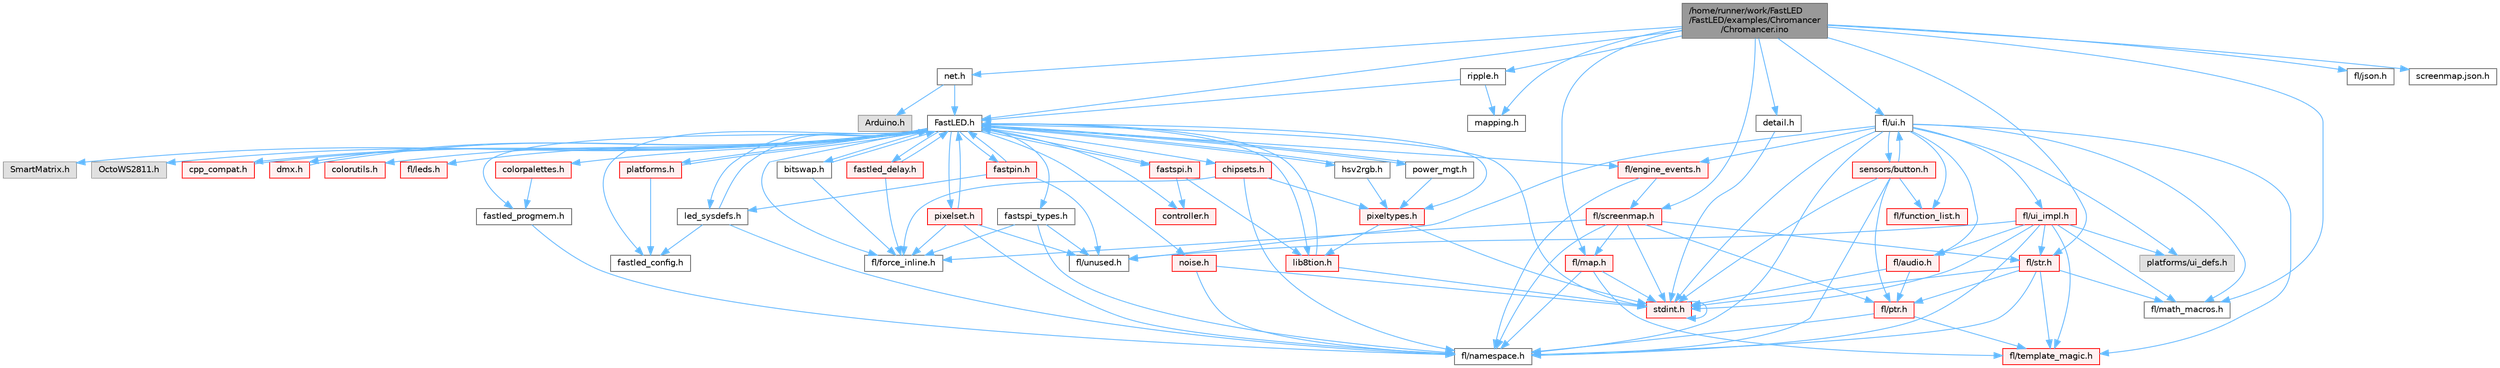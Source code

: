 digraph "/home/runner/work/FastLED/FastLED/examples/Chromancer/Chromancer.ino"
{
 // INTERACTIVE_SVG=YES
 // LATEX_PDF_SIZE
  bgcolor="transparent";
  edge [fontname=Helvetica,fontsize=10,labelfontname=Helvetica,labelfontsize=10];
  node [fontname=Helvetica,fontsize=10,shape=box,height=0.2,width=0.4];
  Node1 [id="Node000001",label="/home/runner/work/FastLED\l/FastLED/examples/Chromancer\l/Chromancer.ino",height=0.2,width=0.4,color="gray40", fillcolor="grey60", style="filled", fontcolor="black",tooltip=" "];
  Node1 -> Node2 [id="edge1_Node000001_Node000002",color="steelblue1",style="solid",tooltip=" "];
  Node2 [id="Node000002",label="mapping.h",height=0.2,width=0.4,color="grey40", fillcolor="white", style="filled",URL="$de/d0c/mapping_8h.html",tooltip=" "];
  Node1 -> Node3 [id="edge2_Node000001_Node000003",color="steelblue1",style="solid",tooltip=" "];
  Node3 [id="Node000003",label="net.h",height=0.2,width=0.4,color="grey40", fillcolor="white", style="filled",URL="$d7/d97/net_8h.html",tooltip=" "];
  Node3 -> Node4 [id="edge3_Node000003_Node000004",color="steelblue1",style="solid",tooltip=" "];
  Node4 [id="Node000004",label="Arduino.h",height=0.2,width=0.4,color="grey60", fillcolor="#E0E0E0", style="filled",tooltip=" "];
  Node3 -> Node5 [id="edge4_Node000003_Node000005",color="steelblue1",style="solid",tooltip=" "];
  Node5 [id="Node000005",label="FastLED.h",height=0.2,width=0.4,color="grey40", fillcolor="white", style="filled",URL="$db/d97/_fast_l_e_d_8h.html",tooltip="central include file for FastLED, defines the CFastLED class/object"];
  Node5 -> Node6 [id="edge5_Node000005_Node000006",color="steelblue1",style="solid",tooltip=" "];
  Node6 [id="Node000006",label="stdint.h",height=0.2,width=0.4,color="red", fillcolor="#FFF0F0", style="filled",URL="$df/dd8/stdint_8h.html",tooltip=" "];
  Node6 -> Node6 [id="edge6_Node000006_Node000006",color="steelblue1",style="solid",tooltip=" "];
  Node5 -> Node8 [id="edge7_Node000005_Node000008",color="steelblue1",style="solid",tooltip=" "];
  Node8 [id="Node000008",label="SmartMatrix.h",height=0.2,width=0.4,color="grey60", fillcolor="#E0E0E0", style="filled",tooltip=" "];
  Node5 -> Node9 [id="edge8_Node000005_Node000009",color="steelblue1",style="solid",tooltip=" "];
  Node9 [id="Node000009",label="OctoWS2811.h",height=0.2,width=0.4,color="grey60", fillcolor="#E0E0E0", style="filled",tooltip=" "];
  Node5 -> Node10 [id="edge9_Node000005_Node000010",color="steelblue1",style="solid",tooltip=" "];
  Node10 [id="Node000010",label="fl/force_inline.h",height=0.2,width=0.4,color="grey40", fillcolor="white", style="filled",URL="$d4/d64/force__inline_8h.html",tooltip=" "];
  Node5 -> Node11 [id="edge10_Node000005_Node000011",color="steelblue1",style="solid",tooltip=" "];
  Node11 [id="Node000011",label="cpp_compat.h",height=0.2,width=0.4,color="red", fillcolor="#FFF0F0", style="filled",URL="$d9/d13/cpp__compat_8h.html",tooltip="Compatibility functions based on C++ version."];
  Node11 -> Node5 [id="edge11_Node000011_Node000005",color="steelblue1",style="solid",tooltip=" "];
  Node5 -> Node13 [id="edge12_Node000005_Node000013",color="steelblue1",style="solid",tooltip=" "];
  Node13 [id="Node000013",label="fastled_config.h",height=0.2,width=0.4,color="grey40", fillcolor="white", style="filled",URL="$d5/d11/fastled__config_8h.html",tooltip="Contains definitions that can be used to configure FastLED at compile time."];
  Node5 -> Node14 [id="edge13_Node000005_Node000014",color="steelblue1",style="solid",tooltip=" "];
  Node14 [id="Node000014",label="led_sysdefs.h",height=0.2,width=0.4,color="grey40", fillcolor="white", style="filled",URL="$d9/d3e/led__sysdefs_8h.html",tooltip="Determines which platform system definitions to include."];
  Node14 -> Node5 [id="edge14_Node000014_Node000005",color="steelblue1",style="solid",tooltip=" "];
  Node14 -> Node13 [id="edge15_Node000014_Node000013",color="steelblue1",style="solid",tooltip=" "];
  Node14 -> Node15 [id="edge16_Node000014_Node000015",color="steelblue1",style="solid",tooltip=" "];
  Node15 [id="Node000015",label="fl/namespace.h",height=0.2,width=0.4,color="grey40", fillcolor="white", style="filled",URL="$df/d2a/namespace_8h.html",tooltip="Implements the FastLED namespace macros."];
  Node5 -> Node16 [id="edge17_Node000005_Node000016",color="steelblue1",style="solid",tooltip=" "];
  Node16 [id="Node000016",label="fastled_delay.h",height=0.2,width=0.4,color="red", fillcolor="#FFF0F0", style="filled",URL="$d0/da8/fastled__delay_8h.html",tooltip="Utility functions and classes for managing delay cycles."];
  Node16 -> Node5 [id="edge18_Node000016_Node000005",color="steelblue1",style="solid",tooltip=" "];
  Node16 -> Node10 [id="edge19_Node000016_Node000010",color="steelblue1",style="solid",tooltip=" "];
  Node5 -> Node18 [id="edge20_Node000005_Node000018",color="steelblue1",style="solid",tooltip=" "];
  Node18 [id="Node000018",label="bitswap.h",height=0.2,width=0.4,color="grey40", fillcolor="white", style="filled",URL="$de/ded/bitswap_8h.html",tooltip="Functions for doing a rotation of bits/bytes used by parallel output."];
  Node18 -> Node5 [id="edge21_Node000018_Node000005",color="steelblue1",style="solid",tooltip=" "];
  Node18 -> Node10 [id="edge22_Node000018_Node000010",color="steelblue1",style="solid",tooltip=" "];
  Node5 -> Node19 [id="edge23_Node000005_Node000019",color="steelblue1",style="solid",tooltip=" "];
  Node19 [id="Node000019",label="controller.h",height=0.2,width=0.4,color="red", fillcolor="#FFF0F0", style="filled",URL="$d2/dd9/controller_8h.html",tooltip="deprecated: base definitions used by led controllers for writing out led data"];
  Node5 -> Node73 [id="edge24_Node000005_Node000073",color="steelblue1",style="solid",tooltip=" "];
  Node73 [id="Node000073",label="fastpin.h",height=0.2,width=0.4,color="red", fillcolor="#FFF0F0", style="filled",URL="$db/d65/fastpin_8h.html",tooltip="Class base definitions for defining fast pin access."];
  Node73 -> Node5 [id="edge25_Node000073_Node000005",color="steelblue1",style="solid",tooltip=" "];
  Node73 -> Node14 [id="edge26_Node000073_Node000014",color="steelblue1",style="solid",tooltip=" "];
  Node73 -> Node40 [id="edge27_Node000073_Node000040",color="steelblue1",style="solid",tooltip=" "];
  Node40 [id="Node000040",label="fl/unused.h",height=0.2,width=0.4,color="grey40", fillcolor="white", style="filled",URL="$d8/d4b/unused_8h.html",tooltip=" "];
  Node5 -> Node74 [id="edge28_Node000005_Node000074",color="steelblue1",style="solid",tooltip=" "];
  Node74 [id="Node000074",label="fastspi_types.h",height=0.2,width=0.4,color="grey40", fillcolor="white", style="filled",URL="$d2/ddb/fastspi__types_8h.html",tooltip="Data types and constants used by SPI interfaces."];
  Node74 -> Node10 [id="edge29_Node000074_Node000010",color="steelblue1",style="solid",tooltip=" "];
  Node74 -> Node15 [id="edge30_Node000074_Node000015",color="steelblue1",style="solid",tooltip=" "];
  Node74 -> Node40 [id="edge31_Node000074_Node000040",color="steelblue1",style="solid",tooltip=" "];
  Node5 -> Node75 [id="edge32_Node000005_Node000075",color="steelblue1",style="solid",tooltip=" "];
  Node75 [id="Node000075",label="dmx.h",height=0.2,width=0.4,color="red", fillcolor="#FFF0F0", style="filled",URL="$d3/de1/dmx_8h.html",tooltip="Defines the DMX512-based LED controllers."];
  Node75 -> Node5 [id="edge33_Node000075_Node000005",color="steelblue1",style="solid",tooltip=" "];
  Node5 -> Node78 [id="edge34_Node000005_Node000078",color="steelblue1",style="solid",tooltip=" "];
  Node78 [id="Node000078",label="platforms.h",height=0.2,width=0.4,color="red", fillcolor="#FFF0F0", style="filled",URL="$da/dc9/platforms_8h.html",tooltip="Determines which platforms headers to include."];
  Node78 -> Node5 [id="edge35_Node000078_Node000005",color="steelblue1",style="solid",tooltip=" "];
  Node78 -> Node13 [id="edge36_Node000078_Node000013",color="steelblue1",style="solid",tooltip=" "];
  Node5 -> Node80 [id="edge37_Node000005_Node000080",color="steelblue1",style="solid",tooltip=" "];
  Node80 [id="Node000080",label="fastled_progmem.h",height=0.2,width=0.4,color="grey40", fillcolor="white", style="filled",URL="$df/dab/fastled__progmem_8h.html",tooltip="Wrapper definitions to allow seamless use of PROGMEM in environments that have it."];
  Node80 -> Node15 [id="edge38_Node000080_Node000015",color="steelblue1",style="solid",tooltip=" "];
  Node5 -> Node22 [id="edge39_Node000005_Node000022",color="steelblue1",style="solid",tooltip=" "];
  Node22 [id="Node000022",label="lib8tion.h",height=0.2,width=0.4,color="red", fillcolor="#FFF0F0", style="filled",URL="$df/da5/lib8tion_8h.html",tooltip="Fast, efficient 8-bit math functions specifically designed for high-performance LED programming."];
  Node22 -> Node5 [id="edge40_Node000022_Node000005",color="steelblue1",style="solid",tooltip=" "];
  Node22 -> Node6 [id="edge41_Node000022_Node000006",color="steelblue1",style="solid",tooltip=" "];
  Node5 -> Node21 [id="edge42_Node000005_Node000021",color="steelblue1",style="solid",tooltip=" "];
  Node21 [id="Node000021",label="pixeltypes.h",height=0.2,width=0.4,color="red", fillcolor="#FFF0F0", style="filled",URL="$d2/dba/pixeltypes_8h.html",tooltip="Includes defintions for RGB and HSV pixels."];
  Node21 -> Node6 [id="edge43_Node000021_Node000006",color="steelblue1",style="solid",tooltip=" "];
  Node21 -> Node22 [id="edge44_Node000021_Node000022",color="steelblue1",style="solid",tooltip=" "];
  Node5 -> Node81 [id="edge45_Node000005_Node000081",color="steelblue1",style="solid",tooltip=" "];
  Node81 [id="Node000081",label="hsv2rgb.h",height=0.2,width=0.4,color="grey40", fillcolor="white", style="filled",URL="$de/d9a/hsv2rgb_8h.html",tooltip="Functions to convert from the HSV colorspace to the RGB colorspace."];
  Node81 -> Node5 [id="edge46_Node000081_Node000005",color="steelblue1",style="solid",tooltip=" "];
  Node81 -> Node21 [id="edge47_Node000081_Node000021",color="steelblue1",style="solid",tooltip=" "];
  Node5 -> Node82 [id="edge48_Node000005_Node000082",color="steelblue1",style="solid",tooltip=" "];
  Node82 [id="Node000082",label="colorutils.h",height=0.2,width=0.4,color="red", fillcolor="#FFF0F0", style="filled",URL="$d1/dfb/colorutils_8h.html",tooltip=" "];
  Node5 -> Node87 [id="edge49_Node000005_Node000087",color="steelblue1",style="solid",tooltip=" "];
  Node87 [id="Node000087",label="pixelset.h",height=0.2,width=0.4,color="red", fillcolor="#FFF0F0", style="filled",URL="$d4/d46/pixelset_8h.html",tooltip="Declares classes for managing logical groups of LEDs."];
  Node87 -> Node10 [id="edge50_Node000087_Node000010",color="steelblue1",style="solid",tooltip=" "];
  Node87 -> Node15 [id="edge51_Node000087_Node000015",color="steelblue1",style="solid",tooltip=" "];
  Node87 -> Node40 [id="edge52_Node000087_Node000040",color="steelblue1",style="solid",tooltip=" "];
  Node87 -> Node5 [id="edge53_Node000087_Node000005",color="steelblue1",style="solid",tooltip=" "];
  Node5 -> Node88 [id="edge54_Node000005_Node000088",color="steelblue1",style="solid",tooltip=" "];
  Node88 [id="Node000088",label="colorpalettes.h",height=0.2,width=0.4,color="red", fillcolor="#FFF0F0", style="filled",URL="$dc/dcc/colorpalettes_8h.html",tooltip="Declarations for the predefined color palettes supplied by FastLED."];
  Node88 -> Node80 [id="edge55_Node000088_Node000080",color="steelblue1",style="solid",tooltip=" "];
  Node5 -> Node89 [id="edge56_Node000005_Node000089",color="steelblue1",style="solid",tooltip=" "];
  Node89 [id="Node000089",label="noise.h",height=0.2,width=0.4,color="red", fillcolor="#FFF0F0", style="filled",URL="$d1/d31/noise_8h.html",tooltip="Functions to generate and fill arrays with noise."];
  Node89 -> Node6 [id="edge57_Node000089_Node000006",color="steelblue1",style="solid",tooltip=" "];
  Node89 -> Node15 [id="edge58_Node000089_Node000015",color="steelblue1",style="solid",tooltip=" "];
  Node5 -> Node90 [id="edge59_Node000005_Node000090",color="steelblue1",style="solid",tooltip=" "];
  Node90 [id="Node000090",label="power_mgt.h",height=0.2,width=0.4,color="grey40", fillcolor="white", style="filled",URL="$dc/d5b/power__mgt_8h.html",tooltip="Functions to limit the power used by FastLED."];
  Node90 -> Node5 [id="edge60_Node000090_Node000005",color="steelblue1",style="solid",tooltip=" "];
  Node90 -> Node21 [id="edge61_Node000090_Node000021",color="steelblue1",style="solid",tooltip=" "];
  Node5 -> Node91 [id="edge62_Node000005_Node000091",color="steelblue1",style="solid",tooltip=" "];
  Node91 [id="Node000091",label="fastspi.h",height=0.2,width=0.4,color="red", fillcolor="#FFF0F0", style="filled",URL="$d6/ddc/fastspi_8h.html",tooltip="Serial peripheral interface (SPI) definitions per platform."];
  Node91 -> Node5 [id="edge63_Node000091_Node000005",color="steelblue1",style="solid",tooltip=" "];
  Node91 -> Node19 [id="edge64_Node000091_Node000019",color="steelblue1",style="solid",tooltip=" "];
  Node91 -> Node22 [id="edge65_Node000091_Node000022",color="steelblue1",style="solid",tooltip=" "];
  Node5 -> Node93 [id="edge66_Node000005_Node000093",color="steelblue1",style="solid",tooltip=" "];
  Node93 [id="Node000093",label="chipsets.h",height=0.2,width=0.4,color="red", fillcolor="#FFF0F0", style="filled",URL="$db/d66/chipsets_8h.html",tooltip="Contains the bulk of the definitions for the various LED chipsets supported."];
  Node93 -> Node21 [id="edge67_Node000093_Node000021",color="steelblue1",style="solid",tooltip=" "];
  Node93 -> Node10 [id="edge68_Node000093_Node000010",color="steelblue1",style="solid",tooltip=" "];
  Node93 -> Node15 [id="edge69_Node000093_Node000015",color="steelblue1",style="solid",tooltip=" "];
  Node5 -> Node62 [id="edge70_Node000005_Node000062",color="steelblue1",style="solid",tooltip=" "];
  Node62 [id="Node000062",label="fl/engine_events.h",height=0.2,width=0.4,color="red", fillcolor="#FFF0F0", style="filled",URL="$db/dc0/engine__events_8h.html",tooltip=" "];
  Node62 -> Node15 [id="edge71_Node000062_Node000015",color="steelblue1",style="solid",tooltip=" "];
  Node62 -> Node63 [id="edge72_Node000062_Node000063",color="steelblue1",style="solid",tooltip=" "];
  Node63 [id="Node000063",label="fl/screenmap.h",height=0.2,width=0.4,color="red", fillcolor="#FFF0F0", style="filled",URL="$d7/d97/screenmap_8h.html",tooltip=" "];
  Node63 -> Node6 [id="edge73_Node000063_Node000006",color="steelblue1",style="solid",tooltip=" "];
  Node63 -> Node10 [id="edge74_Node000063_Node000010",color="steelblue1",style="solid",tooltip=" "];
  Node63 -> Node34 [id="edge75_Node000063_Node000034",color="steelblue1",style="solid",tooltip=" "];
  Node34 [id="Node000034",label="fl/ptr.h",height=0.2,width=0.4,color="red", fillcolor="#FFF0F0", style="filled",URL="$dd/d98/ptr_8h.html",tooltip=" "];
  Node34 -> Node15 [id="edge76_Node000034_Node000015",color="steelblue1",style="solid",tooltip=" "];
  Node34 -> Node42 [id="edge77_Node000034_Node000042",color="steelblue1",style="solid",tooltip=" "];
  Node42 [id="Node000042",label="fl/template_magic.h",height=0.2,width=0.4,color="red", fillcolor="#FFF0F0", style="filled",URL="$d8/d0c/template__magic_8h.html",tooltip=" "];
  Node63 -> Node65 [id="edge78_Node000063_Node000065",color="steelblue1",style="solid",tooltip=" "];
  Node65 [id="Node000065",label="fl/map.h",height=0.2,width=0.4,color="red", fillcolor="#FFF0F0", style="filled",URL="$dc/db7/map_8h.html",tooltip=" "];
  Node65 -> Node6 [id="edge79_Node000065_Node000006",color="steelblue1",style="solid",tooltip=" "];
  Node65 -> Node15 [id="edge80_Node000065_Node000015",color="steelblue1",style="solid",tooltip=" "];
  Node65 -> Node42 [id="edge81_Node000065_Node000042",color="steelblue1",style="solid",tooltip=" "];
  Node63 -> Node15 [id="edge82_Node000063_Node000015",color="steelblue1",style="solid",tooltip=" "];
  Node63 -> Node28 [id="edge83_Node000063_Node000028",color="steelblue1",style="solid",tooltip=" "];
  Node28 [id="Node000028",label="fl/str.h",height=0.2,width=0.4,color="red", fillcolor="#FFF0F0", style="filled",URL="$d1/d93/str_8h.html",tooltip=" "];
  Node28 -> Node6 [id="edge84_Node000028_Node000006",color="steelblue1",style="solid",tooltip=" "];
  Node28 -> Node33 [id="edge85_Node000028_Node000033",color="steelblue1",style="solid",tooltip=" "];
  Node33 [id="Node000033",label="fl/math_macros.h",height=0.2,width=0.4,color="grey40", fillcolor="white", style="filled",URL="$d8/db8/math__macros_8h.html",tooltip=" "];
  Node28 -> Node15 [id="edge86_Node000028_Node000015",color="steelblue1",style="solid",tooltip=" "];
  Node28 -> Node34 [id="edge87_Node000028_Node000034",color="steelblue1",style="solid",tooltip=" "];
  Node28 -> Node42 [id="edge88_Node000028_Node000042",color="steelblue1",style="solid",tooltip=" "];
  Node5 -> Node94 [id="edge89_Node000005_Node000094",color="steelblue1",style="solid",tooltip=" "];
  Node94 [id="Node000094",label="fl/leds.h",height=0.2,width=0.4,color="red", fillcolor="#FFF0F0", style="filled",URL="$da/d78/leds_8h.html",tooltip=" "];
  Node1 -> Node95 [id="edge90_Node000001_Node000095",color="steelblue1",style="solid",tooltip=" "];
  Node95 [id="Node000095",label="ripple.h",height=0.2,width=0.4,color="grey40", fillcolor="white", style="filled",URL="$de/de3/ripple_8h.html",tooltip=" "];
  Node95 -> Node5 [id="edge91_Node000095_Node000005",color="steelblue1",style="solid",tooltip=" "];
  Node95 -> Node2 [id="edge92_Node000095_Node000002",color="steelblue1",style="solid",tooltip=" "];
  Node1 -> Node5 [id="edge93_Node000001_Node000005",color="steelblue1",style="solid",tooltip=" "];
  Node1 -> Node96 [id="edge94_Node000001_Node000096",color="steelblue1",style="solid",tooltip=" "];
  Node96 [id="Node000096",label="detail.h",height=0.2,width=0.4,color="grey40", fillcolor="white", style="filled",URL="$d3/d97/detail_8h.html",tooltip=" "];
  Node96 -> Node6 [id="edge95_Node000096_Node000006",color="steelblue1",style="solid",tooltip=" "];
  Node1 -> Node63 [id="edge96_Node000001_Node000063",color="steelblue1",style="solid",tooltip=" "];
  Node1 -> Node33 [id="edge97_Node000001_Node000033",color="steelblue1",style="solid",tooltip=" "];
  Node1 -> Node97 [id="edge98_Node000001_Node000097",color="steelblue1",style="solid",tooltip=" "];
  Node97 [id="Node000097",label="fl/json.h",height=0.2,width=0.4,color="grey40", fillcolor="white", style="filled",URL="$d7/d91/fl_2json_8h.html",tooltip=" "];
  Node1 -> Node98 [id="edge99_Node000001_Node000098",color="steelblue1",style="solid",tooltip=" "];
  Node98 [id="Node000098",label="fl/ui.h",height=0.2,width=0.4,color="grey40", fillcolor="white", style="filled",URL="$d9/d3b/ui_8h.html",tooltip=" "];
  Node98 -> Node6 [id="edge100_Node000098_Node000006",color="steelblue1",style="solid",tooltip=" "];
  Node98 -> Node99 [id="edge101_Node000098_Node000099",color="steelblue1",style="solid",tooltip=" "];
  Node99 [id="Node000099",label="fl/audio.h",height=0.2,width=0.4,color="red", fillcolor="#FFF0F0", style="filled",URL="$da/d09/audio_8h.html",tooltip=" "];
  Node99 -> Node34 [id="edge102_Node000099_Node000034",color="steelblue1",style="solid",tooltip=" "];
  Node99 -> Node6 [id="edge103_Node000099_Node000006",color="steelblue1",style="solid",tooltip=" "];
  Node98 -> Node62 [id="edge104_Node000098_Node000062",color="steelblue1",style="solid",tooltip=" "];
  Node98 -> Node102 [id="edge105_Node000098_Node000102",color="steelblue1",style="solid",tooltip=" "];
  Node102 [id="Node000102",label="fl/function_list.h",height=0.2,width=0.4,color="red", fillcolor="#FFF0F0", style="filled",URL="$d0/d64/function__list_8h.html",tooltip=" "];
  Node98 -> Node33 [id="edge106_Node000098_Node000033",color="steelblue1",style="solid",tooltip=" "];
  Node98 -> Node15 [id="edge107_Node000098_Node000015",color="steelblue1",style="solid",tooltip=" "];
  Node98 -> Node42 [id="edge108_Node000098_Node000042",color="steelblue1",style="solid",tooltip=" "];
  Node98 -> Node104 [id="edge109_Node000098_Node000104",color="steelblue1",style="solid",tooltip=" "];
  Node104 [id="Node000104",label="fl/ui_impl.h",height=0.2,width=0.4,color="red", fillcolor="#FFF0F0", style="filled",URL="$d6/dc0/ui__impl_8h.html",tooltip=" "];
  Node104 -> Node6 [id="edge110_Node000104_Node000006",color="steelblue1",style="solid",tooltip=" "];
  Node104 -> Node99 [id="edge111_Node000104_Node000099",color="steelblue1",style="solid",tooltip=" "];
  Node104 -> Node33 [id="edge112_Node000104_Node000033",color="steelblue1",style="solid",tooltip=" "];
  Node104 -> Node15 [id="edge113_Node000104_Node000015",color="steelblue1",style="solid",tooltip=" "];
  Node104 -> Node28 [id="edge114_Node000104_Node000028",color="steelblue1",style="solid",tooltip=" "];
  Node104 -> Node42 [id="edge115_Node000104_Node000042",color="steelblue1",style="solid",tooltip=" "];
  Node104 -> Node40 [id="edge116_Node000104_Node000040",color="steelblue1",style="solid",tooltip=" "];
  Node104 -> Node108 [id="edge117_Node000104_Node000108",color="steelblue1",style="solid",tooltip=" "];
  Node108 [id="Node000108",label="platforms/ui_defs.h",height=0.2,width=0.4,color="grey60", fillcolor="#E0E0E0", style="filled",tooltip=" "];
  Node98 -> Node40 [id="edge118_Node000098_Node000040",color="steelblue1",style="solid",tooltip=" "];
  Node98 -> Node108 [id="edge119_Node000098_Node000108",color="steelblue1",style="solid",tooltip=" "];
  Node98 -> Node109 [id="edge120_Node000098_Node000109",color="steelblue1",style="solid",tooltip=" "];
  Node109 [id="Node000109",label="sensors/button.h",height=0.2,width=0.4,color="red", fillcolor="#FFF0F0", style="filled",URL="$d7/d0e/button_8h.html",tooltip=" "];
  Node109 -> Node6 [id="edge121_Node000109_Node000006",color="steelblue1",style="solid",tooltip=" "];
  Node109 -> Node102 [id="edge122_Node000109_Node000102",color="steelblue1",style="solid",tooltip=" "];
  Node109 -> Node15 [id="edge123_Node000109_Node000015",color="steelblue1",style="solid",tooltip=" "];
  Node109 -> Node34 [id="edge124_Node000109_Node000034",color="steelblue1",style="solid",tooltip=" "];
  Node109 -> Node98 [id="edge125_Node000109_Node000098",color="steelblue1",style="solid",tooltip=" "];
  Node1 -> Node65 [id="edge126_Node000001_Node000065",color="steelblue1",style="solid",tooltip=" "];
  Node1 -> Node111 [id="edge127_Node000001_Node000111",color="steelblue1",style="solid",tooltip=" "];
  Node111 [id="Node000111",label="screenmap.json.h",height=0.2,width=0.4,color="grey40", fillcolor="white", style="filled",URL="$da/d23/screenmap_8json_8h.html",tooltip=" "];
  Node1 -> Node28 [id="edge128_Node000001_Node000028",color="steelblue1",style="solid",tooltip=" "];
}

